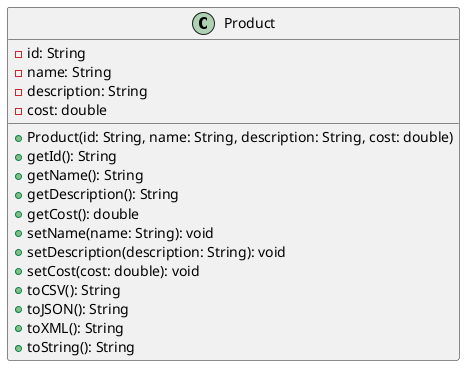 @startuml
class Product {
  - id: String
  - name: String
  - description: String
  - cost: double

  + Product(id: String, name: String, description: String, cost: double)
  + getId(): String
  + getName(): String
  + getDescription(): String
  + getCost(): double
  + setName(name: String): void
  + setDescription(description: String): void
  + setCost(cost: double): void
  + toCSV(): String
  + toJSON(): String
  + toXML(): String
  + toString(): String
}
@enduml